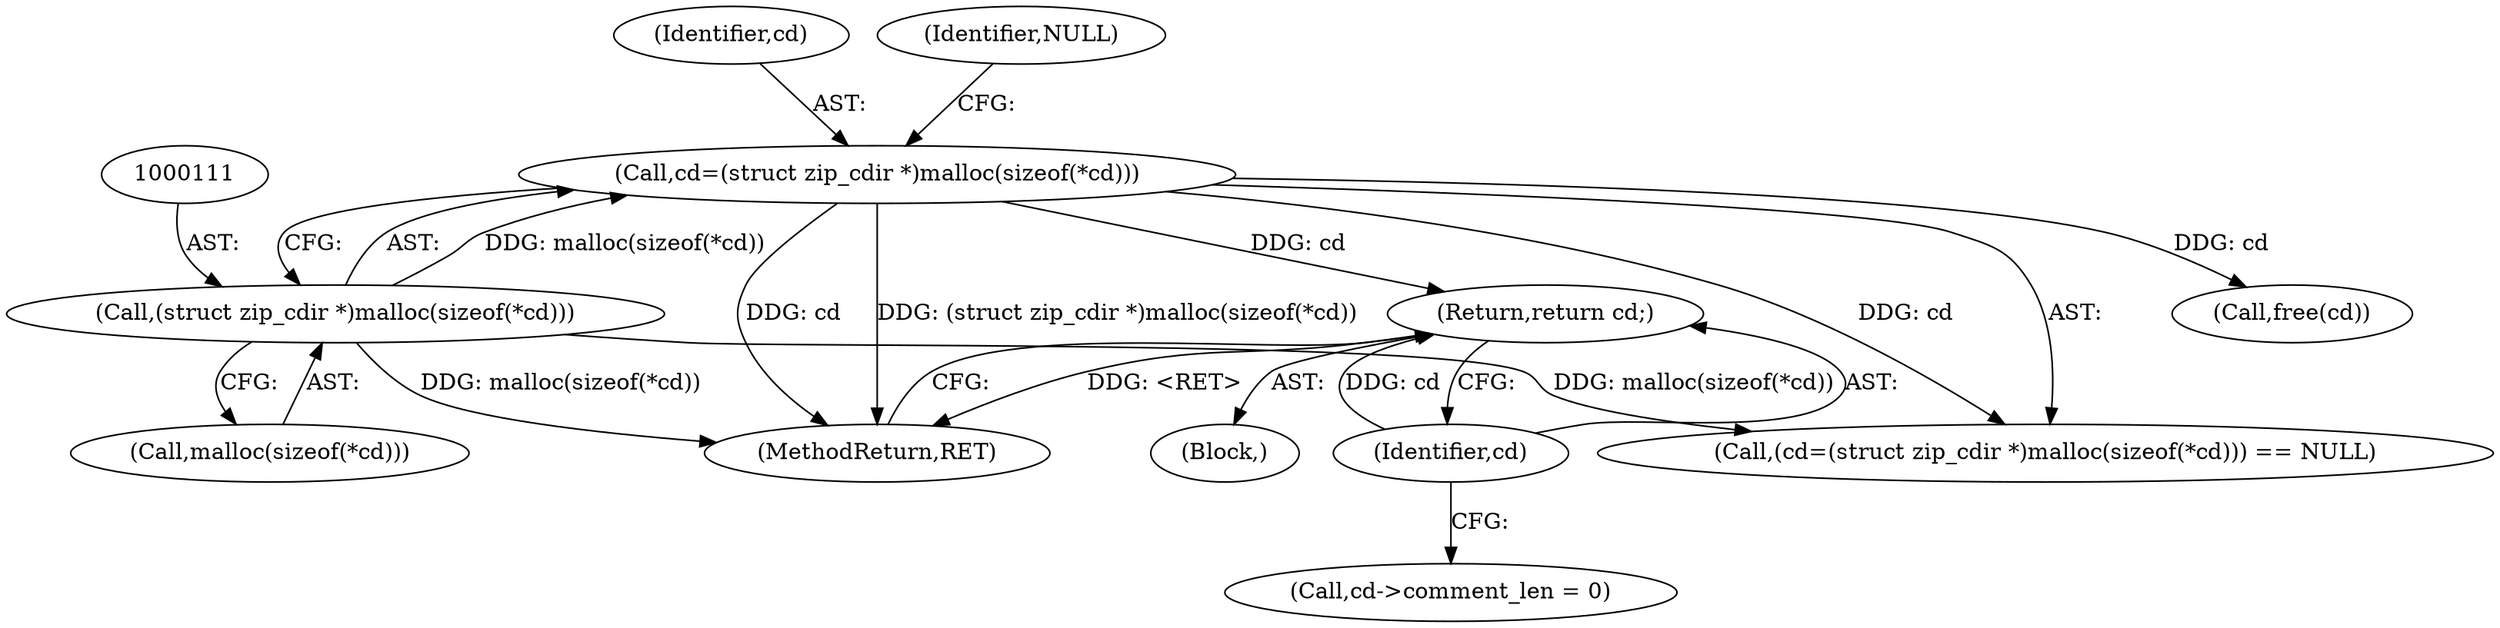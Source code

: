 digraph "0_php_ef8fc4b53d92fbfcd8ef1abbd6f2f5fe2c4a11e5@pointer" {
"1000174" [label="(Return,return cd;)"];
"1000175" [label="(Identifier,cd)"];
"1000108" [label="(Call,cd=(struct zip_cdir *)malloc(sizeof(*cd)))"];
"1000110" [label="(Call,(struct zip_cdir *)malloc(sizeof(*cd)))"];
"1000107" [label="(Call,(cd=(struct zip_cdir *)malloc(sizeof(*cd))) == NULL)"];
"1000175" [label="(Identifier,cd)"];
"1000176" [label="(MethodReturn,RET)"];
"1000146" [label="(Call,free(cd))"];
"1000104" [label="(Block,)"];
"1000110" [label="(Call,(struct zip_cdir *)malloc(sizeof(*cd)))"];
"1000109" [label="(Identifier,cd)"];
"1000108" [label="(Call,cd=(struct zip_cdir *)malloc(sizeof(*cd)))"];
"1000174" [label="(Return,return cd;)"];
"1000169" [label="(Call,cd->comment_len = 0)"];
"1000116" [label="(Identifier,NULL)"];
"1000112" [label="(Call,malloc(sizeof(*cd)))"];
"1000174" -> "1000104"  [label="AST: "];
"1000174" -> "1000175"  [label="CFG: "];
"1000175" -> "1000174"  [label="AST: "];
"1000176" -> "1000174"  [label="CFG: "];
"1000174" -> "1000176"  [label="DDG: <RET>"];
"1000175" -> "1000174"  [label="DDG: cd"];
"1000108" -> "1000174"  [label="DDG: cd"];
"1000175" -> "1000169"  [label="CFG: "];
"1000108" -> "1000107"  [label="AST: "];
"1000108" -> "1000110"  [label="CFG: "];
"1000109" -> "1000108"  [label="AST: "];
"1000110" -> "1000108"  [label="AST: "];
"1000116" -> "1000108"  [label="CFG: "];
"1000108" -> "1000176"  [label="DDG: cd"];
"1000108" -> "1000176"  [label="DDG: (struct zip_cdir *)malloc(sizeof(*cd))"];
"1000108" -> "1000107"  [label="DDG: cd"];
"1000110" -> "1000108"  [label="DDG: malloc(sizeof(*cd))"];
"1000108" -> "1000146"  [label="DDG: cd"];
"1000110" -> "1000112"  [label="CFG: "];
"1000111" -> "1000110"  [label="AST: "];
"1000112" -> "1000110"  [label="AST: "];
"1000110" -> "1000176"  [label="DDG: malloc(sizeof(*cd))"];
"1000110" -> "1000107"  [label="DDG: malloc(sizeof(*cd))"];
}
